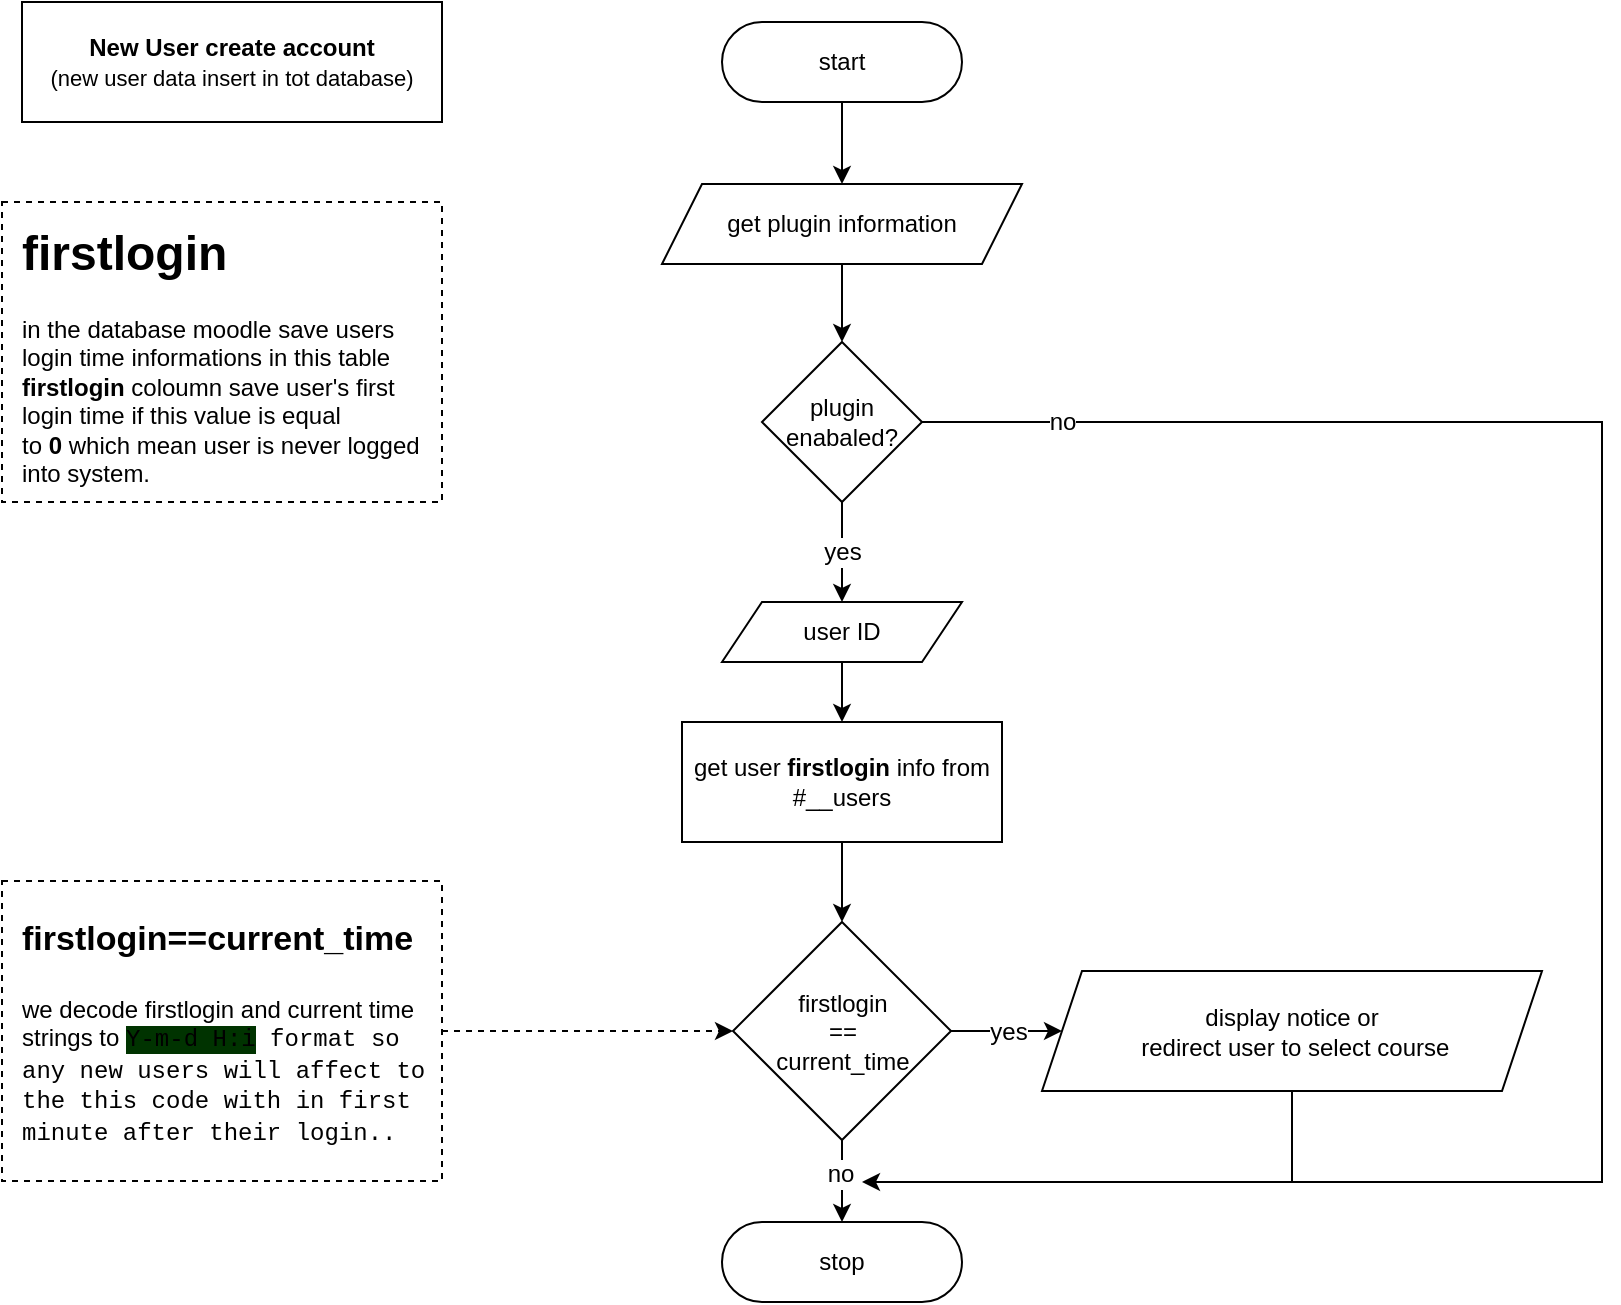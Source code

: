 <mxfile>
    <diagram id="qehY-76MtjJZgZc59gUY" name="plugin-workflow">
        <mxGraphModel dx="1022" dy="607" grid="1" gridSize="10" guides="1" tooltips="1" connect="1" arrows="1" fold="1" page="1" pageScale="1" pageWidth="850" pageHeight="1100" math="0" shadow="0">
            <root>
                <mxCell id="0"/>
                <mxCell id="1" parent="0"/>
                <mxCell id="2" value="&lt;b&gt;New User create account&lt;/b&gt;&lt;br&gt;&lt;span style=&quot;&quot;&gt;&lt;font style=&quot;font-size: 11px;&quot;&gt;(new user data insert in tot database)&lt;/font&gt;&lt;/span&gt;" style="rounded=0;whiteSpace=wrap;html=1;" parent="1" vertex="1">
                    <mxGeometry x="30" y="30" width="210" height="60" as="geometry"/>
                </mxCell>
                <mxCell id="12" value="" style="edgeStyle=none;html=1;fontSize=12;" parent="1" source="8" target="11" edge="1">
                    <mxGeometry relative="1" as="geometry"/>
                </mxCell>
                <mxCell id="8" value="&lt;font style=&quot;font-size: 12px;&quot;&gt;user ID&lt;/font&gt;" style="shape=parallelogram;perimeter=parallelogramPerimeter;whiteSpace=wrap;html=1;fixedSize=1;fontSize=11;" parent="1" vertex="1">
                    <mxGeometry x="380" y="330" width="120" height="30" as="geometry"/>
                </mxCell>
                <mxCell id="20" style="edgeStyle=none;html=1;exitX=0.5;exitY=1;exitDx=0;exitDy=0;entryX=0.5;entryY=0;entryDx=0;entryDy=0;fontSize=12;" parent="1" source="9" target="19" edge="1">
                    <mxGeometry relative="1" as="geometry"/>
                </mxCell>
                <mxCell id="9" value="start" style="rounded=1;whiteSpace=wrap;html=1;fontSize=12;arcSize=50;" parent="1" vertex="1">
                    <mxGeometry x="380" y="40" width="120" height="40" as="geometry"/>
                </mxCell>
                <mxCell id="16" value="" style="edgeStyle=none;html=1;fontSize=12;" parent="1" source="11" target="15" edge="1">
                    <mxGeometry relative="1" as="geometry"/>
                </mxCell>
                <mxCell id="11" value="get user &lt;b&gt;firstlogin&lt;/b&gt; info from #__users" style="whiteSpace=wrap;html=1;fontSize=12;" parent="1" vertex="1">
                    <mxGeometry x="360" y="390" width="160" height="60" as="geometry"/>
                </mxCell>
                <mxCell id="25" value="yes" style="edgeStyle=none;html=1;exitX=1;exitY=0.5;exitDx=0;exitDy=0;entryX=0;entryY=0.5;entryDx=0;entryDy=0;fontSize=12;" parent="1" source="15" target="24" edge="1">
                    <mxGeometry relative="1" as="geometry"/>
                </mxCell>
                <mxCell id="27" style="edgeStyle=none;html=1;exitX=0.5;exitY=1;exitDx=0;exitDy=0;entryX=0.5;entryY=0;entryDx=0;entryDy=0;fontSize=12;" parent="1" source="15" target="26" edge="1">
                    <mxGeometry relative="1" as="geometry"/>
                </mxCell>
                <mxCell id="28" value="no" style="edgeLabel;html=1;align=center;verticalAlign=middle;resizable=0;points=[];fontSize=12;" parent="27" vertex="1" connectable="0">
                    <mxGeometry x="-0.493" y="3" relative="1" as="geometry">
                        <mxPoint x="-4" y="6" as="offset"/>
                    </mxGeometry>
                </mxCell>
                <mxCell id="15" value="firstlogin&lt;br&gt;==&lt;br&gt;current_time" style="rhombus;whiteSpace=wrap;html=1;" parent="1" vertex="1">
                    <mxGeometry x="385.5" y="490" width="109" height="109" as="geometry"/>
                </mxCell>
                <mxCell id="30" value="yes" style="edgeStyle=none;html=1;exitX=0.5;exitY=1;exitDx=0;exitDy=0;entryX=0.5;entryY=0;entryDx=0;entryDy=0;fontSize=12;" parent="1" source="17" target="8" edge="1">
                    <mxGeometry relative="1" as="geometry"/>
                </mxCell>
                <mxCell id="17" value="plugin enabaled?" style="rhombus;whiteSpace=wrap;html=1;fontSize=12;" parent="1" vertex="1">
                    <mxGeometry x="400" y="200" width="80" height="80" as="geometry"/>
                </mxCell>
                <mxCell id="21" style="edgeStyle=none;html=1;exitX=0.5;exitY=1;exitDx=0;exitDy=0;entryX=0.5;entryY=0;entryDx=0;entryDy=0;fontSize=12;" parent="1" source="19" target="17" edge="1">
                    <mxGeometry relative="1" as="geometry"/>
                </mxCell>
                <mxCell id="19" value="get plugin information" style="shape=parallelogram;perimeter=parallelogramPerimeter;whiteSpace=wrap;html=1;fixedSize=1;fontSize=12;" parent="1" vertex="1">
                    <mxGeometry x="350" y="121" width="180" height="40" as="geometry"/>
                </mxCell>
                <mxCell id="24" value="display notice or&lt;br&gt;&amp;nbsp;redirect user to select course" style="shape=parallelogram;perimeter=parallelogramPerimeter;whiteSpace=wrap;html=1;fixedSize=1;fontSize=12;" parent="1" vertex="1">
                    <mxGeometry x="540" y="514.5" width="250" height="60" as="geometry"/>
                </mxCell>
                <mxCell id="26" value="stop" style="rounded=1;whiteSpace=wrap;html=1;fontSize=12;arcSize=50;" parent="1" vertex="1">
                    <mxGeometry x="380" y="640" width="120" height="40" as="geometry"/>
                </mxCell>
                <mxCell id="36" value="" style="group" parent="1" vertex="1" connectable="0">
                    <mxGeometry x="665" y="240" width="155" height="380" as="geometry"/>
                </mxCell>
                <mxCell id="32" style="edgeStyle=orthogonalEdgeStyle;html=1;exitX=0.5;exitY=1;exitDx=0;exitDy=0;fontSize=12;endArrow=none;endFill=0;" parent="36" source="24" edge="1">
                    <mxGeometry relative="1" as="geometry">
                        <mxPoint y="380" as="targetPoint"/>
                    </mxGeometry>
                </mxCell>
                <mxCell id="35" style="edgeStyle=orthogonalEdgeStyle;html=1;fontSize=12;endArrow=classic;endFill=1;rounded=0;" parent="36" source="17" edge="1">
                    <mxGeometry relative="1" as="geometry">
                        <mxPoint x="-215" y="380" as="targetPoint"/>
                        <mxPoint x="-185" as="sourcePoint"/>
                        <Array as="points">
                            <mxPoint x="155"/>
                            <mxPoint x="155" y="380"/>
                        </Array>
                    </mxGeometry>
                </mxCell>
                <mxCell id="37" value="no" style="edgeLabel;html=1;align=center;verticalAlign=middle;resizable=0;points=[];fontSize=12;" parent="35" vertex="1" connectable="0">
                    <mxGeometry x="-0.872" relative="1" as="geometry">
                        <mxPoint as="offset"/>
                    </mxGeometry>
                </mxCell>
                <mxCell id="38" value="&lt;h1&gt;firstlogin&lt;/h1&gt;&lt;p&gt;in the database moodle save users login time informations in this table &lt;b&gt;firstlogin&lt;/b&gt; coloumn save user's first login time if this value is equal to&amp;nbsp;&lt;b&gt;0&lt;/b&gt;&amp;nbsp;which mean user is never logged into system.&lt;/p&gt;" style="text;html=1;strokeColor=default;fillColor=none;spacing=10;spacingTop=-19;whiteSpace=wrap;overflow=hidden;rounded=0;dashed=1;perimeterSpacing=0;labelBorderColor=none;labelBackgroundColor=none;" parent="1" vertex="1">
                    <mxGeometry x="20" y="130" width="220" height="150" as="geometry"/>
                </mxCell>
                <mxCell id="43" style="edgeStyle=none;html=1;entryX=0;entryY=0.5;entryDx=0;entryDy=0;dashed=1;fontFamily=Helvetica;fontSize=12;fontColor=#F0F0F0;" edge="1" parent="1" source="40" target="15">
                    <mxGeometry relative="1" as="geometry"/>
                </mxCell>
                <mxCell id="40" value="&lt;h1&gt;&lt;font style=&quot;font-size: 17px;&quot;&gt;firstlogin==current_time&lt;/font&gt;&lt;/h1&gt;&lt;p style=&quot;&quot;&gt;we decode firstlogin and current time strings to &lt;span style=&quot;font-family: Consolas, &amp;quot;Courier New&amp;quot;, monospace; background-color: rgb(0, 51, 0);&quot;&gt;Y-m-d H:i&lt;/span&gt;&lt;span style=&quot;font-family: Consolas, &amp;quot;Courier New&amp;quot;, monospace;&quot;&gt;&lt;font style=&quot;font-size: 12px;&quot;&gt;&amp;nbsp;format so any new users will affect to the this code with in first minute after their login..&lt;/font&gt;&lt;/span&gt;&lt;/p&gt;" style="text;html=1;strokeColor=default;fillColor=none;spacing=10;spacingTop=-19;whiteSpace=wrap;overflow=hidden;rounded=0;dashed=1;perimeterSpacing=0;labelBorderColor=none;labelBackgroundColor=none;" vertex="1" parent="1">
                    <mxGeometry x="20" y="469.5" width="220" height="150" as="geometry"/>
                </mxCell>
            </root>
        </mxGraphModel>
    </diagram>
</mxfile>